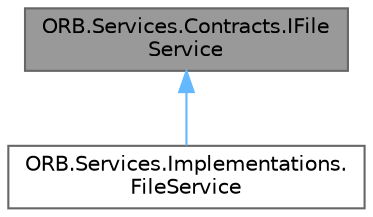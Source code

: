 digraph "ORB.Services.Contracts.IFileService"
{
 // INTERACTIVE_SVG=YES
 // LATEX_PDF_SIZE
  bgcolor="transparent";
  edge [fontname=Helvetica,fontsize=10,labelfontname=Helvetica,labelfontsize=10];
  node [fontname=Helvetica,fontsize=10,shape=box,height=0.2,width=0.4];
  Node1 [id="Node000001",label="ORB.Services.Contracts.IFile\lService",height=0.2,width=0.4,color="gray40", fillcolor="grey60", style="filled", fontcolor="black",tooltip="An interface for file service."];
  Node1 -> Node2 [id="edge1_Node000001_Node000002",dir="back",color="steelblue1",style="solid",tooltip=" "];
  Node2 [id="Node000002",label="ORB.Services.Implementations.\lFileService",height=0.2,width=0.4,color="gray40", fillcolor="white", style="filled",tooltip=" "];
}
